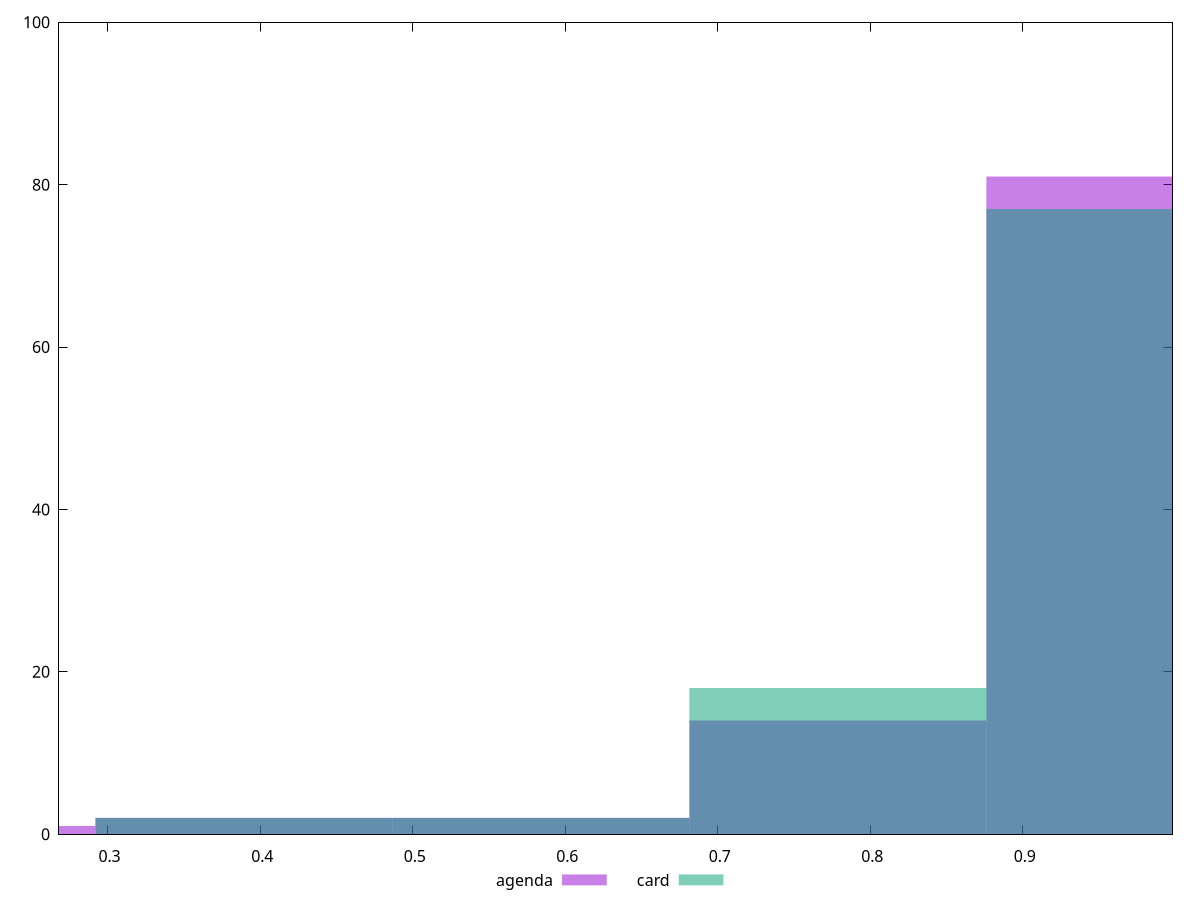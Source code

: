 reset

$agenda <<EOF
0.19469840904740782 1
0.38939681809481563 2
0.973492045237039 81
0.7787936361896313 14
0.5840952271422235 2
EOF

$card <<EOF
0.5840952271422235 2
0.38939681809481563 2
0.973492045237039 77
0.7787936361896313 18
EOF

set key outside below
set boxwidth 0.19469840904740782
set xrange [0.26813870495289627:0.9981578300592069]
set yrange [0:100]
set trange [0:100]
set style fill transparent solid 0.5 noborder
set terminal svg size 640, 500 enhanced background rgb 'white'
set output "report/report_00029_2021-02-24T13-36-40.390Z/meta/pScore/comparison/histogram/1_vs_2.svg"

plot $agenda title "agenda" with boxes, \
     $card title "card" with boxes

reset
